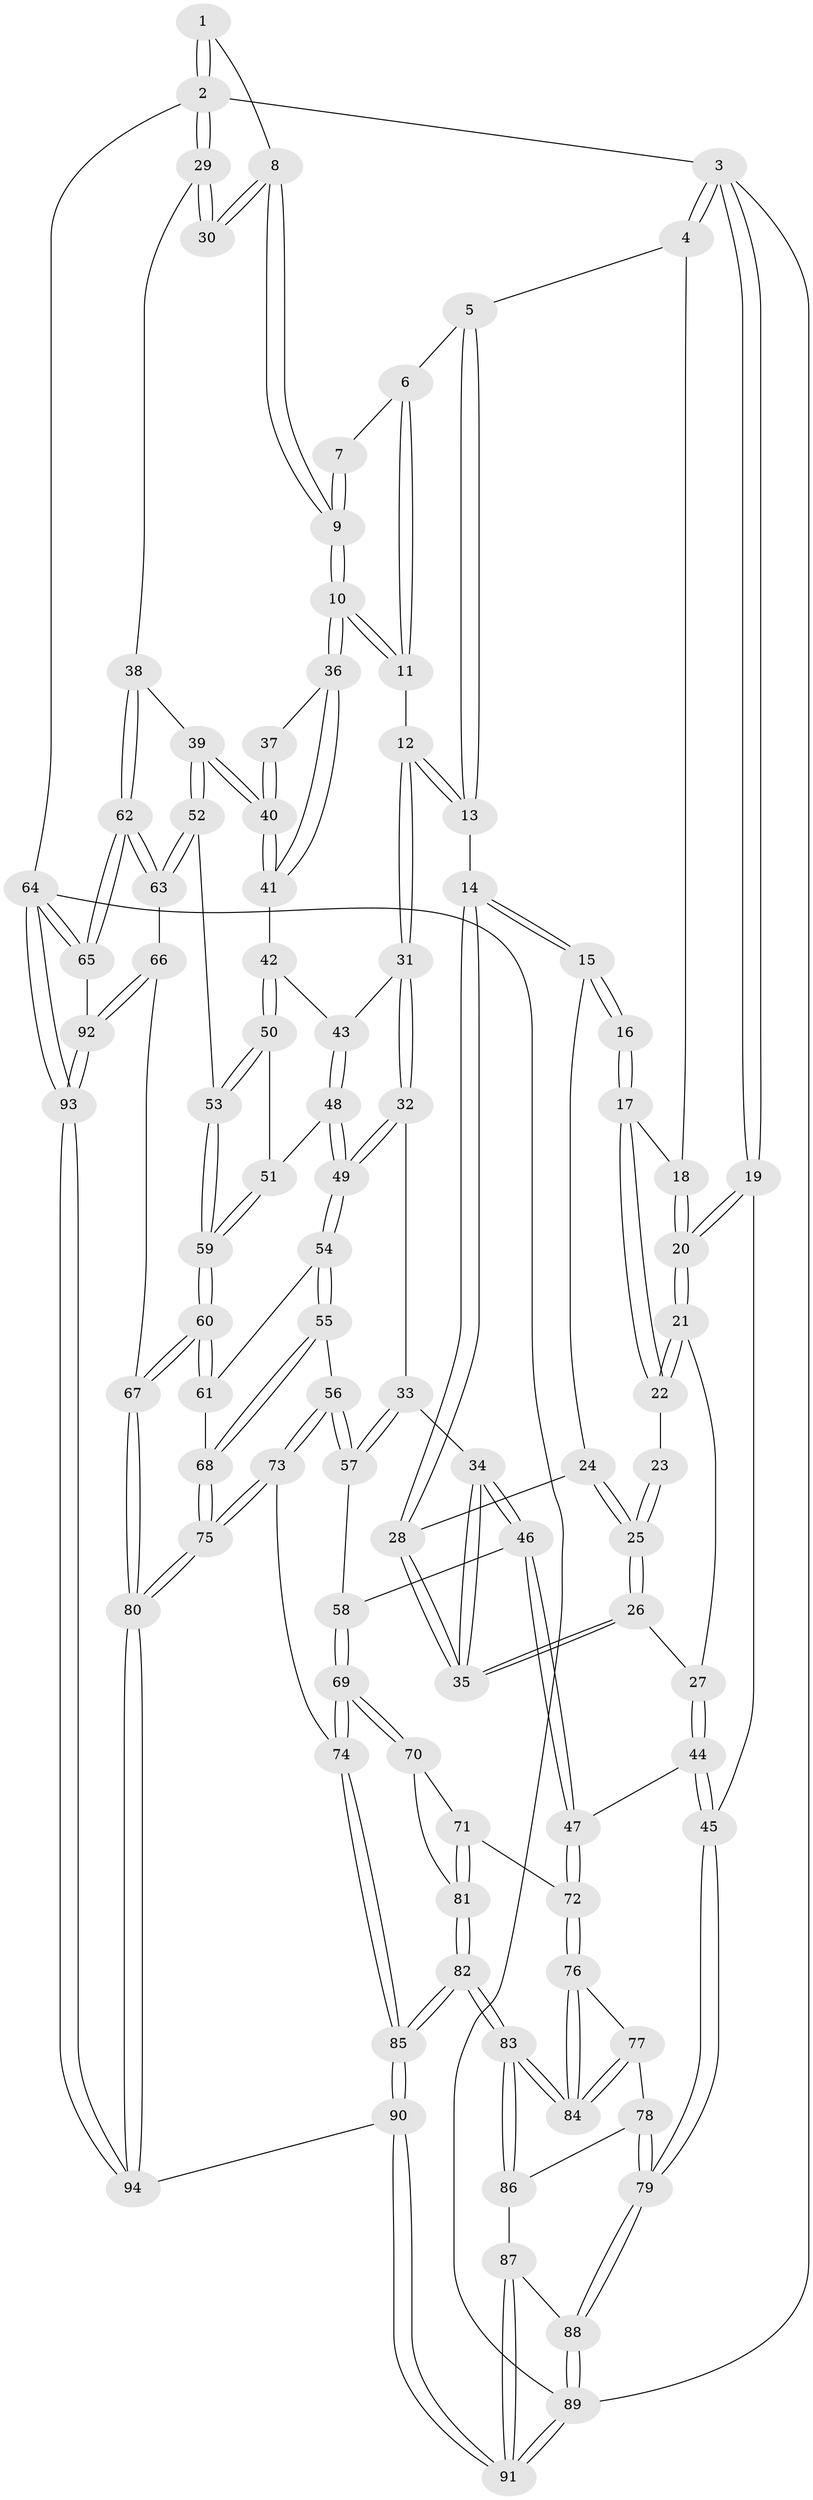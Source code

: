 // coarse degree distribution, {5: 0.2765957446808511, 11: 0.02127659574468085, 4: 0.3404255319148936, 3: 0.14893617021276595, 2: 0.0425531914893617, 7: 0.02127659574468085, 6: 0.14893617021276595}
// Generated by graph-tools (version 1.1) at 2025/21/03/04/25 18:21:31]
// undirected, 94 vertices, 232 edges
graph export_dot {
graph [start="1"]
  node [color=gray90,style=filled];
  1 [pos="+0.9452070248390353+0"];
  2 [pos="+1+0"];
  3 [pos="+0+0"];
  4 [pos="+0.3258321894854914+0"];
  5 [pos="+0.4910769536451642+0"];
  6 [pos="+0.5068607974019538+0"];
  7 [pos="+0.5597549640033057+0"];
  8 [pos="+0.787628361682696+0.16724851529920842"];
  9 [pos="+0.7678696793565081+0.20380886731365927"];
  10 [pos="+0.765614350621777+0.2121125714285552"];
  11 [pos="+0.7031207454140163+0.2118180393955764"];
  12 [pos="+0.5887377475747102+0.2299019393425955"];
  13 [pos="+0.5727634315273907+0.21889593555979175"];
  14 [pos="+0.4348874202036325+0.2208338568910541"];
  15 [pos="+0.3115003518717393+0.003847308260201561"];
  16 [pos="+0.30598074364182987+0"];
  17 [pos="+0.30562812621527297+0"];
  18 [pos="+0.3056593617563423+0"];
  19 [pos="+0+0.22685920896993594"];
  20 [pos="+0+0.2363335851249639"];
  21 [pos="+0.015272226007890839+0.27236009226811053"];
  22 [pos="+0.1193275689821982+0.18682648335025848"];
  23 [pos="+0.17538272466794322+0.17846293566153038"];
  24 [pos="+0.26366483206276764+0.19581551511596224"];
  25 [pos="+0.23248282016598024+0.26913687547814513"];
  26 [pos="+0.21718733128289866+0.3157298418974602"];
  27 [pos="+0.11843618246891593+0.3230240351217686"];
  28 [pos="+0.4089397680119543+0.26494390548033997"];
  29 [pos="+1+0"];
  30 [pos="+1+0.04321661846796485"];
  31 [pos="+0.5779093845277974+0.2826336956506342"];
  32 [pos="+0.43669668084582136+0.431456795627586"];
  33 [pos="+0.38695372485159246+0.43023496506886366"];
  34 [pos="+0.35972851624346935+0.4205078951535847"];
  35 [pos="+0.3522753867674027+0.40543134091208805"];
  36 [pos="+0.7761131959263411+0.22752990559653716"];
  37 [pos="+0.9549347848900598+0.2080420315879899"];
  38 [pos="+1+0.4210077605355919"];
  39 [pos="+0.9815227451569412+0.4007185074631567"];
  40 [pos="+0.9802210012572043+0.4000783709765692"];
  41 [pos="+0.8094686184345994+0.3537400486175007"];
  42 [pos="+0.7788155545201294+0.3964320933490541"];
  43 [pos="+0.6402068235546071+0.43165251136135224"];
  44 [pos="+0.11773719906795663+0.6022064987273473"];
  45 [pos="+0+0.6363314225371421"];
  46 [pos="+0.23331295205044708+0.5894043918194731"];
  47 [pos="+0.15509241705070323+0.6153058892032391"];
  48 [pos="+0.5898606879819842+0.4853291527089799"];
  49 [pos="+0.5694549747890565+0.4927931722351962"];
  50 [pos="+0.787946346459333+0.5297916485174801"];
  51 [pos="+0.652254479212524+0.5329474392269371"];
  52 [pos="+0.8613769257010551+0.6221824050922952"];
  53 [pos="+0.818613510551431+0.6124305612015711"];
  54 [pos="+0.5610481542372965+0.5513477631866162"];
  55 [pos="+0.4959362403458979+0.6717560009513723"];
  56 [pos="+0.4680398777242627+0.6733892783561144"];
  57 [pos="+0.45647288574249006+0.6696975212095447"];
  58 [pos="+0.36851498314673375+0.6843597679222646"];
  59 [pos="+0.7156956924738951+0.6769586187592503"];
  60 [pos="+0.7130288441308181+0.67996534225883"];
  61 [pos="+0.6896137451140696+0.6748902277644901"];
  62 [pos="+1+0.7093680306425937"];
  63 [pos="+0.9209340538448275+0.6658100410772897"];
  64 [pos="+1+1"];
  65 [pos="+1+0.7130305095337133"];
  66 [pos="+0.825856981009857+0.861929692909995"];
  67 [pos="+0.7073674417847408+0.8397838435873082"];
  68 [pos="+0.5185184889793104+0.687373207090396"];
  69 [pos="+0.3361907338712144+0.7840382132985869"];
  70 [pos="+0.30858479228406166+0.7771012962211513"];
  71 [pos="+0.2213217606172792+0.735685422783873"];
  72 [pos="+0.1664551167573451+0.6731253434997501"];
  73 [pos="+0.4338051969948626+0.8764507640549345"];
  74 [pos="+0.3657436131563514+0.895792587959322"];
  75 [pos="+0.6032696069700632+0.8933080899193445"];
  76 [pos="+0.1558322934074331+0.7211142721300137"];
  77 [pos="+0.060623701228731224+0.8203584055903512"];
  78 [pos="+0+0.8124896682319279"];
  79 [pos="+0+0.6989500058111966"];
  80 [pos="+0.6198891883943313+0.9025086548223306"];
  81 [pos="+0.23334898530428194+0.810252585914119"];
  82 [pos="+0.2096059195784863+0.9291876996173527"];
  83 [pos="+0.16602602463999205+0.8907022488494426"];
  84 [pos="+0.1617463157021303+0.8829872314467948"];
  85 [pos="+0.26934016958411683+1"];
  86 [pos="+0.05200922560576705+0.9119702031863477"];
  87 [pos="+0.04473581754643717+0.9241736665240812"];
  88 [pos="+0+1"];
  89 [pos="+0+1"];
  90 [pos="+0.2500274645742961+1"];
  91 [pos="+0.1535921886279731+1"];
  92 [pos="+0.8738400292930044+0.9038579843528547"];
  93 [pos="+1+1"];
  94 [pos="+0.6299490094153118+1"];
  1 -- 2;
  1 -- 2;
  1 -- 8;
  2 -- 3;
  2 -- 29;
  2 -- 29;
  2 -- 64;
  3 -- 4;
  3 -- 4;
  3 -- 19;
  3 -- 19;
  3 -- 89;
  4 -- 5;
  4 -- 18;
  5 -- 6;
  5 -- 13;
  5 -- 13;
  6 -- 7;
  6 -- 11;
  6 -- 11;
  7 -- 9;
  7 -- 9;
  8 -- 9;
  8 -- 9;
  8 -- 30;
  8 -- 30;
  9 -- 10;
  9 -- 10;
  10 -- 11;
  10 -- 11;
  10 -- 36;
  10 -- 36;
  11 -- 12;
  12 -- 13;
  12 -- 13;
  12 -- 31;
  12 -- 31;
  13 -- 14;
  14 -- 15;
  14 -- 15;
  14 -- 28;
  14 -- 28;
  15 -- 16;
  15 -- 16;
  15 -- 24;
  16 -- 17;
  16 -- 17;
  17 -- 18;
  17 -- 22;
  17 -- 22;
  18 -- 20;
  18 -- 20;
  19 -- 20;
  19 -- 20;
  19 -- 45;
  20 -- 21;
  20 -- 21;
  21 -- 22;
  21 -- 22;
  21 -- 27;
  22 -- 23;
  23 -- 25;
  23 -- 25;
  24 -- 25;
  24 -- 25;
  24 -- 28;
  25 -- 26;
  25 -- 26;
  26 -- 27;
  26 -- 35;
  26 -- 35;
  27 -- 44;
  27 -- 44;
  28 -- 35;
  28 -- 35;
  29 -- 30;
  29 -- 30;
  29 -- 38;
  31 -- 32;
  31 -- 32;
  31 -- 43;
  32 -- 33;
  32 -- 49;
  32 -- 49;
  33 -- 34;
  33 -- 57;
  33 -- 57;
  34 -- 35;
  34 -- 35;
  34 -- 46;
  34 -- 46;
  36 -- 37;
  36 -- 41;
  36 -- 41;
  37 -- 40;
  37 -- 40;
  38 -- 39;
  38 -- 62;
  38 -- 62;
  39 -- 40;
  39 -- 40;
  39 -- 52;
  39 -- 52;
  40 -- 41;
  40 -- 41;
  41 -- 42;
  42 -- 43;
  42 -- 50;
  42 -- 50;
  43 -- 48;
  43 -- 48;
  44 -- 45;
  44 -- 45;
  44 -- 47;
  45 -- 79;
  45 -- 79;
  46 -- 47;
  46 -- 47;
  46 -- 58;
  47 -- 72;
  47 -- 72;
  48 -- 49;
  48 -- 49;
  48 -- 51;
  49 -- 54;
  49 -- 54;
  50 -- 51;
  50 -- 53;
  50 -- 53;
  51 -- 59;
  51 -- 59;
  52 -- 53;
  52 -- 63;
  52 -- 63;
  53 -- 59;
  53 -- 59;
  54 -- 55;
  54 -- 55;
  54 -- 61;
  55 -- 56;
  55 -- 68;
  55 -- 68;
  56 -- 57;
  56 -- 57;
  56 -- 73;
  56 -- 73;
  57 -- 58;
  58 -- 69;
  58 -- 69;
  59 -- 60;
  59 -- 60;
  60 -- 61;
  60 -- 61;
  60 -- 67;
  60 -- 67;
  61 -- 68;
  62 -- 63;
  62 -- 63;
  62 -- 65;
  62 -- 65;
  63 -- 66;
  64 -- 65;
  64 -- 65;
  64 -- 93;
  64 -- 93;
  64 -- 89;
  65 -- 92;
  66 -- 67;
  66 -- 92;
  66 -- 92;
  67 -- 80;
  67 -- 80;
  68 -- 75;
  68 -- 75;
  69 -- 70;
  69 -- 70;
  69 -- 74;
  69 -- 74;
  70 -- 71;
  70 -- 81;
  71 -- 72;
  71 -- 81;
  71 -- 81;
  72 -- 76;
  72 -- 76;
  73 -- 74;
  73 -- 75;
  73 -- 75;
  74 -- 85;
  74 -- 85;
  75 -- 80;
  75 -- 80;
  76 -- 77;
  76 -- 84;
  76 -- 84;
  77 -- 78;
  77 -- 84;
  77 -- 84;
  78 -- 79;
  78 -- 79;
  78 -- 86;
  79 -- 88;
  79 -- 88;
  80 -- 94;
  80 -- 94;
  81 -- 82;
  81 -- 82;
  82 -- 83;
  82 -- 83;
  82 -- 85;
  82 -- 85;
  83 -- 84;
  83 -- 84;
  83 -- 86;
  83 -- 86;
  85 -- 90;
  85 -- 90;
  86 -- 87;
  87 -- 88;
  87 -- 91;
  87 -- 91;
  88 -- 89;
  88 -- 89;
  89 -- 91;
  89 -- 91;
  90 -- 91;
  90 -- 91;
  90 -- 94;
  92 -- 93;
  92 -- 93;
  93 -- 94;
  93 -- 94;
}
